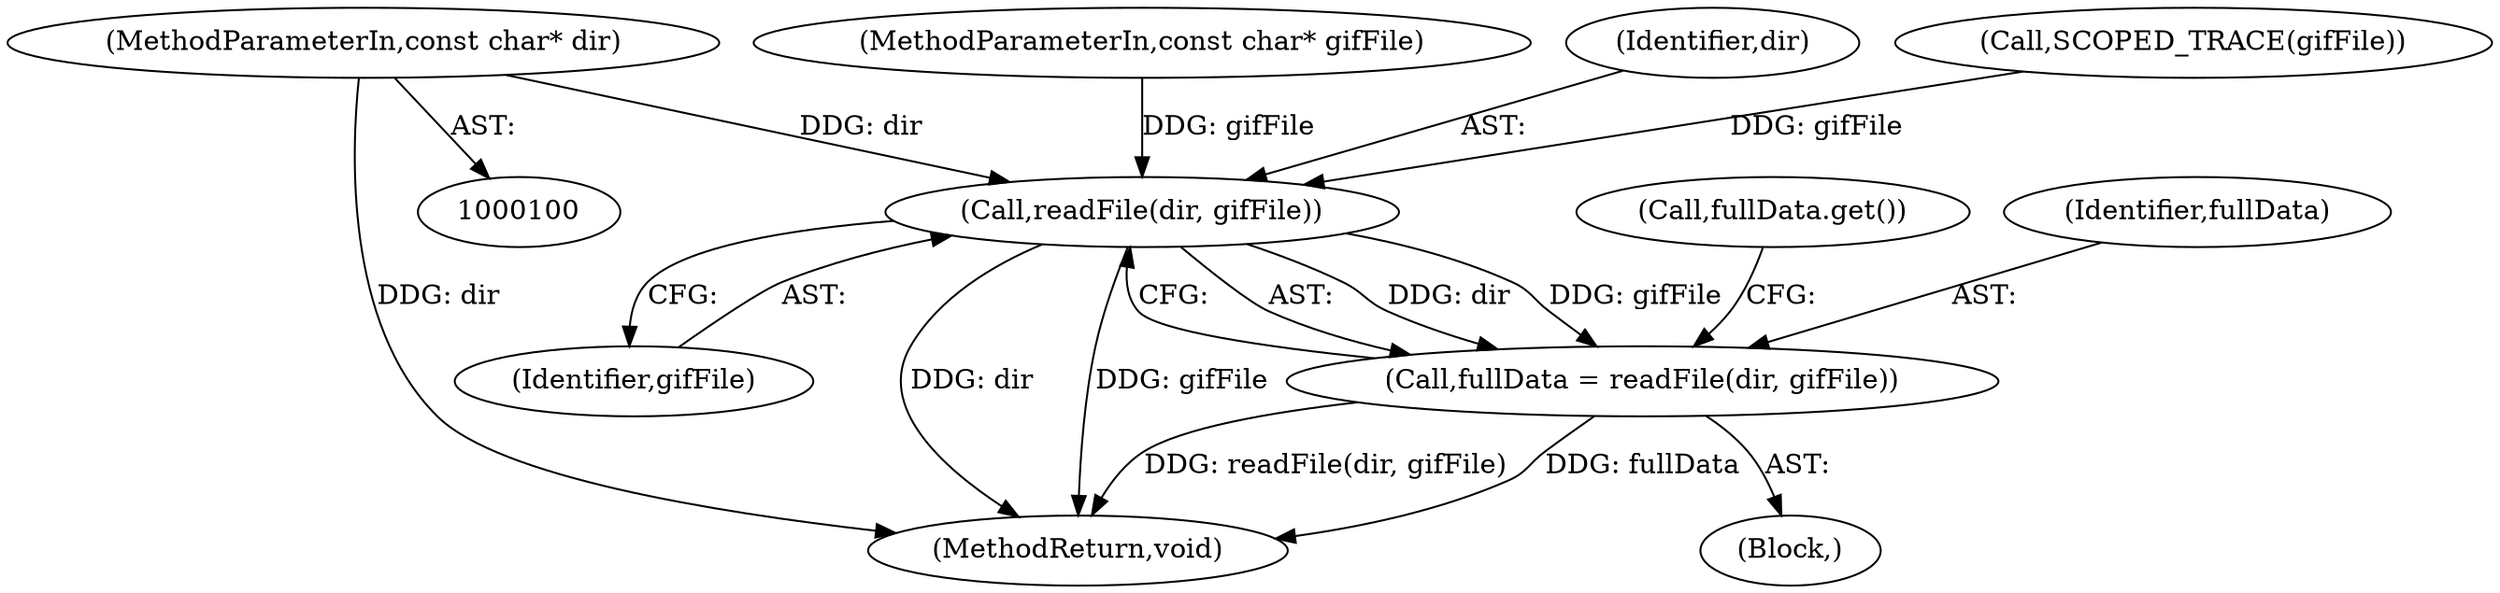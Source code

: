 digraph "0_Chrome_4f9c9adef4036aff60b734b4a0045c43c320fe1d_1@pointer" {
"1000101" [label="(MethodParameterIn,const char* dir)"];
"1000109" [label="(Call,readFile(dir, gifFile))"];
"1000107" [label="(Call,fullData = readFile(dir, gifFile))"];
"1000102" [label="(MethodParameterIn,const char* gifFile)"];
"1000113" [label="(Call,fullData.get())"];
"1000109" [label="(Call,readFile(dir, gifFile))"];
"1000107" [label="(Call,fullData = readFile(dir, gifFile))"];
"1000103" [label="(Block,)"];
"1000111" [label="(Identifier,gifFile)"];
"1000110" [label="(Identifier,dir)"];
"1000101" [label="(MethodParameterIn,const char* dir)"];
"1000104" [label="(Call,SCOPED_TRACE(gifFile))"];
"1000214" [label="(MethodReturn,void)"];
"1000108" [label="(Identifier,fullData)"];
"1000101" -> "1000100"  [label="AST: "];
"1000101" -> "1000214"  [label="DDG: dir"];
"1000101" -> "1000109"  [label="DDG: dir"];
"1000109" -> "1000107"  [label="AST: "];
"1000109" -> "1000111"  [label="CFG: "];
"1000110" -> "1000109"  [label="AST: "];
"1000111" -> "1000109"  [label="AST: "];
"1000107" -> "1000109"  [label="CFG: "];
"1000109" -> "1000214"  [label="DDG: dir"];
"1000109" -> "1000214"  [label="DDG: gifFile"];
"1000109" -> "1000107"  [label="DDG: dir"];
"1000109" -> "1000107"  [label="DDG: gifFile"];
"1000104" -> "1000109"  [label="DDG: gifFile"];
"1000102" -> "1000109"  [label="DDG: gifFile"];
"1000107" -> "1000103"  [label="AST: "];
"1000108" -> "1000107"  [label="AST: "];
"1000113" -> "1000107"  [label="CFG: "];
"1000107" -> "1000214"  [label="DDG: readFile(dir, gifFile)"];
"1000107" -> "1000214"  [label="DDG: fullData"];
}
